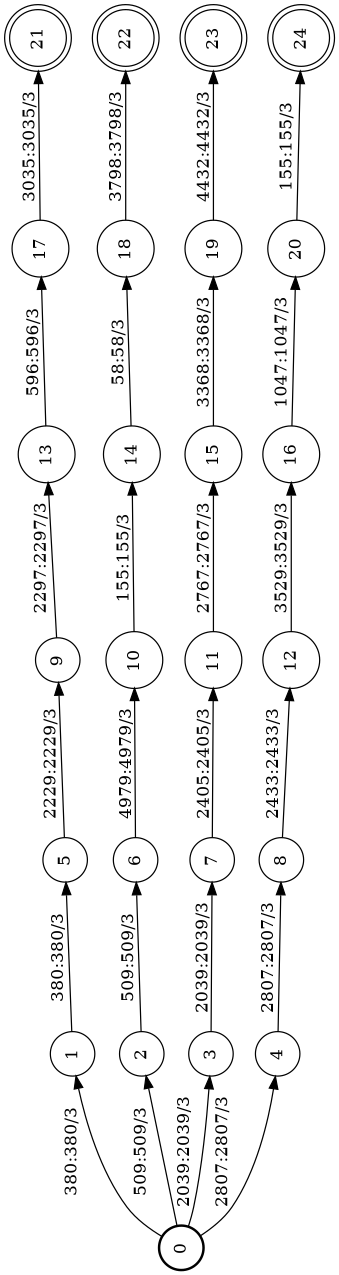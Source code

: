 digraph FST {
rankdir = LR;
size = "8.5,11";
center = 1;
orientation = Landscape;
ranksep = "0.4";
nodesep = "0.25";
0 [label = "0", shape = circle, style = bold, fontsize = 14]
	0 -> 1 [label = "380:380/3", fontsize = 14];
	0 -> 2 [label = "509:509/3", fontsize = 14];
	0 -> 3 [label = "2039:2039/3", fontsize = 14];
	0 -> 4 [label = "2807:2807/3", fontsize = 14];
1 [label = "1", shape = circle, style = solid, fontsize = 14]
	1 -> 5 [label = "380:380/3", fontsize = 14];
2 [label = "2", shape = circle, style = solid, fontsize = 14]
	2 -> 6 [label = "509:509/3", fontsize = 14];
3 [label = "3", shape = circle, style = solid, fontsize = 14]
	3 -> 7 [label = "2039:2039/3", fontsize = 14];
4 [label = "4", shape = circle, style = solid, fontsize = 14]
	4 -> 8 [label = "2807:2807/3", fontsize = 14];
5 [label = "5", shape = circle, style = solid, fontsize = 14]
	5 -> 9 [label = "2229:2229/3", fontsize = 14];
6 [label = "6", shape = circle, style = solid, fontsize = 14]
	6 -> 10 [label = "4979:4979/3", fontsize = 14];
7 [label = "7", shape = circle, style = solid, fontsize = 14]
	7 -> 11 [label = "2405:2405/3", fontsize = 14];
8 [label = "8", shape = circle, style = solid, fontsize = 14]
	8 -> 12 [label = "2433:2433/3", fontsize = 14];
9 [label = "9", shape = circle, style = solid, fontsize = 14]
	9 -> 13 [label = "2297:2297/3", fontsize = 14];
10 [label = "10", shape = circle, style = solid, fontsize = 14]
	10 -> 14 [label = "155:155/3", fontsize = 14];
11 [label = "11", shape = circle, style = solid, fontsize = 14]
	11 -> 15 [label = "2767:2767/3", fontsize = 14];
12 [label = "12", shape = circle, style = solid, fontsize = 14]
	12 -> 16 [label = "3529:3529/3", fontsize = 14];
13 [label = "13", shape = circle, style = solid, fontsize = 14]
	13 -> 17 [label = "596:596/3", fontsize = 14];
14 [label = "14", shape = circle, style = solid, fontsize = 14]
	14 -> 18 [label = "58:58/3", fontsize = 14];
15 [label = "15", shape = circle, style = solid, fontsize = 14]
	15 -> 19 [label = "3368:3368/3", fontsize = 14];
16 [label = "16", shape = circle, style = solid, fontsize = 14]
	16 -> 20 [label = "1047:1047/3", fontsize = 14];
17 [label = "17", shape = circle, style = solid, fontsize = 14]
	17 -> 21 [label = "3035:3035/3", fontsize = 14];
18 [label = "18", shape = circle, style = solid, fontsize = 14]
	18 -> 22 [label = "3798:3798/3", fontsize = 14];
19 [label = "19", shape = circle, style = solid, fontsize = 14]
	19 -> 23 [label = "4432:4432/3", fontsize = 14];
20 [label = "20", shape = circle, style = solid, fontsize = 14]
	20 -> 24 [label = "155:155/3", fontsize = 14];
21 [label = "21", shape = doublecircle, style = solid, fontsize = 14]
22 [label = "22", shape = doublecircle, style = solid, fontsize = 14]
23 [label = "23", shape = doublecircle, style = solid, fontsize = 14]
24 [label = "24", shape = doublecircle, style = solid, fontsize = 14]
}
